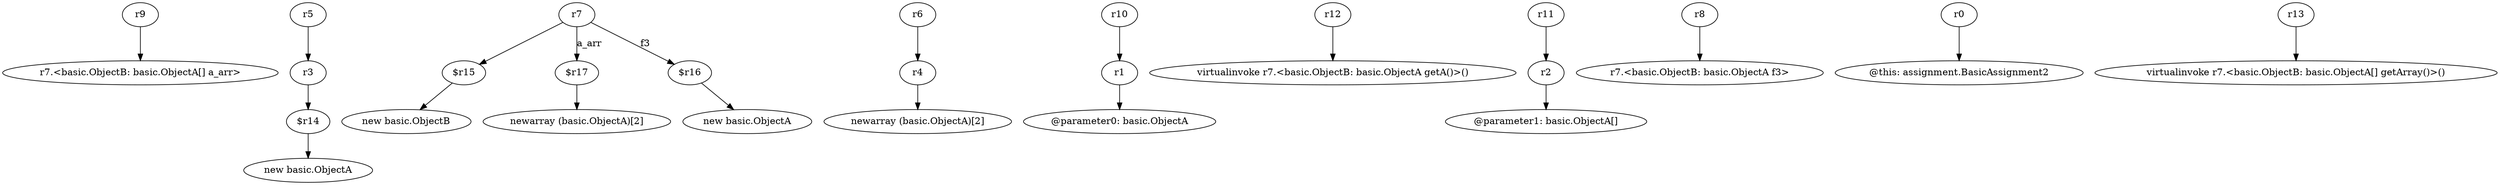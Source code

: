 digraph g {
0[label="r9"]
1[label="r7.<basic.ObjectB: basic.ObjectA[] a_arr>"]
0->1[label=""]
2[label="$r14"]
3[label="new basic.ObjectA"]
2->3[label=""]
4[label="$r15"]
5[label="new basic.ObjectB"]
4->5[label=""]
6[label="r4"]
7[label="newarray (basic.ObjectA)[2]"]
6->7[label=""]
8[label="r1"]
9[label="@parameter0: basic.ObjectA"]
8->9[label=""]
10[label="r7"]
11[label="$r17"]
10->11[label="a_arr"]
10->4[label=""]
12[label="r5"]
13[label="r3"]
12->13[label=""]
14[label="r12"]
15[label="virtualinvoke r7.<basic.ObjectB: basic.ObjectA getA()>()"]
14->15[label=""]
13->2[label=""]
16[label="newarray (basic.ObjectA)[2]"]
11->16[label=""]
17[label="$r16"]
18[label="new basic.ObjectA"]
17->18[label=""]
19[label="r2"]
20[label="@parameter1: basic.ObjectA[]"]
19->20[label=""]
21[label="r8"]
22[label="r7.<basic.ObjectB: basic.ObjectA f3>"]
21->22[label=""]
23[label="r10"]
23->8[label=""]
24[label="r0"]
25[label="@this: assignment.BasicAssignment2"]
24->25[label=""]
26[label="r13"]
27[label="virtualinvoke r7.<basic.ObjectB: basic.ObjectA[] getArray()>()"]
26->27[label=""]
28[label="r6"]
28->6[label=""]
29[label="r11"]
29->19[label=""]
10->17[label="f3"]
}